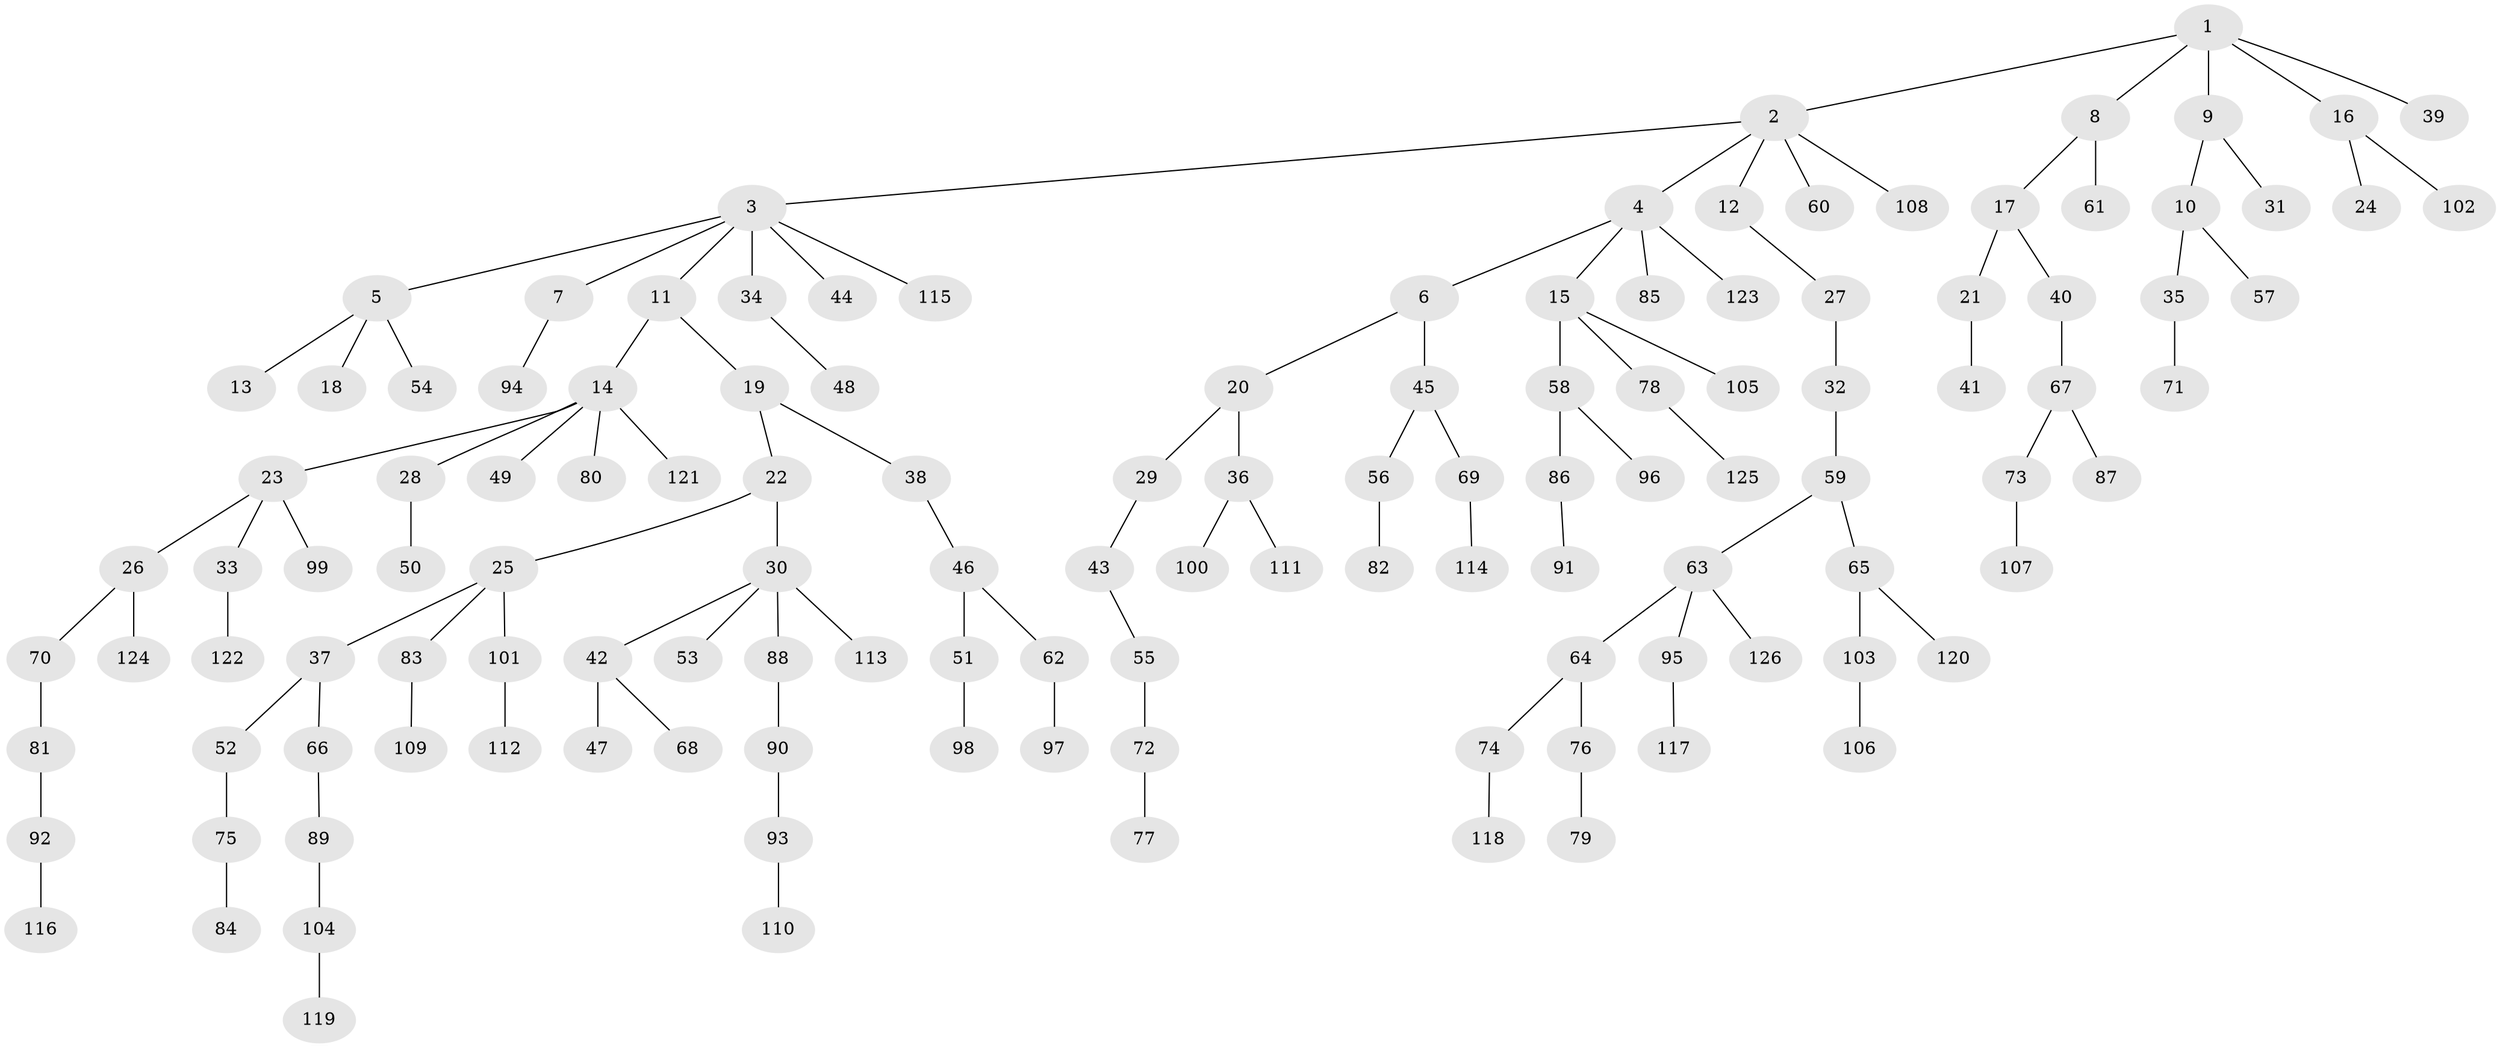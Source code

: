 // coarse degree distribution, {1: 0.6190476190476191, 2: 0.2857142857142857, 5: 0.031746031746031744, 4: 0.047619047619047616, 27: 0.015873015873015872}
// Generated by graph-tools (version 1.1) at 2025/56/03/04/25 21:56:41]
// undirected, 126 vertices, 125 edges
graph export_dot {
graph [start="1"]
  node [color=gray90,style=filled];
  1;
  2;
  3;
  4;
  5;
  6;
  7;
  8;
  9;
  10;
  11;
  12;
  13;
  14;
  15;
  16;
  17;
  18;
  19;
  20;
  21;
  22;
  23;
  24;
  25;
  26;
  27;
  28;
  29;
  30;
  31;
  32;
  33;
  34;
  35;
  36;
  37;
  38;
  39;
  40;
  41;
  42;
  43;
  44;
  45;
  46;
  47;
  48;
  49;
  50;
  51;
  52;
  53;
  54;
  55;
  56;
  57;
  58;
  59;
  60;
  61;
  62;
  63;
  64;
  65;
  66;
  67;
  68;
  69;
  70;
  71;
  72;
  73;
  74;
  75;
  76;
  77;
  78;
  79;
  80;
  81;
  82;
  83;
  84;
  85;
  86;
  87;
  88;
  89;
  90;
  91;
  92;
  93;
  94;
  95;
  96;
  97;
  98;
  99;
  100;
  101;
  102;
  103;
  104;
  105;
  106;
  107;
  108;
  109;
  110;
  111;
  112;
  113;
  114;
  115;
  116;
  117;
  118;
  119;
  120;
  121;
  122;
  123;
  124;
  125;
  126;
  1 -- 2;
  1 -- 8;
  1 -- 9;
  1 -- 16;
  1 -- 39;
  2 -- 3;
  2 -- 4;
  2 -- 12;
  2 -- 60;
  2 -- 108;
  3 -- 5;
  3 -- 7;
  3 -- 11;
  3 -- 34;
  3 -- 44;
  3 -- 115;
  4 -- 6;
  4 -- 15;
  4 -- 85;
  4 -- 123;
  5 -- 13;
  5 -- 18;
  5 -- 54;
  6 -- 20;
  6 -- 45;
  7 -- 94;
  8 -- 17;
  8 -- 61;
  9 -- 10;
  9 -- 31;
  10 -- 35;
  10 -- 57;
  11 -- 14;
  11 -- 19;
  12 -- 27;
  14 -- 23;
  14 -- 28;
  14 -- 49;
  14 -- 80;
  14 -- 121;
  15 -- 58;
  15 -- 78;
  15 -- 105;
  16 -- 24;
  16 -- 102;
  17 -- 21;
  17 -- 40;
  19 -- 22;
  19 -- 38;
  20 -- 29;
  20 -- 36;
  21 -- 41;
  22 -- 25;
  22 -- 30;
  23 -- 26;
  23 -- 33;
  23 -- 99;
  25 -- 37;
  25 -- 83;
  25 -- 101;
  26 -- 70;
  26 -- 124;
  27 -- 32;
  28 -- 50;
  29 -- 43;
  30 -- 42;
  30 -- 53;
  30 -- 88;
  30 -- 113;
  32 -- 59;
  33 -- 122;
  34 -- 48;
  35 -- 71;
  36 -- 100;
  36 -- 111;
  37 -- 52;
  37 -- 66;
  38 -- 46;
  40 -- 67;
  42 -- 47;
  42 -- 68;
  43 -- 55;
  45 -- 56;
  45 -- 69;
  46 -- 51;
  46 -- 62;
  51 -- 98;
  52 -- 75;
  55 -- 72;
  56 -- 82;
  58 -- 86;
  58 -- 96;
  59 -- 63;
  59 -- 65;
  62 -- 97;
  63 -- 64;
  63 -- 95;
  63 -- 126;
  64 -- 74;
  64 -- 76;
  65 -- 103;
  65 -- 120;
  66 -- 89;
  67 -- 73;
  67 -- 87;
  69 -- 114;
  70 -- 81;
  72 -- 77;
  73 -- 107;
  74 -- 118;
  75 -- 84;
  76 -- 79;
  78 -- 125;
  81 -- 92;
  83 -- 109;
  86 -- 91;
  88 -- 90;
  89 -- 104;
  90 -- 93;
  92 -- 116;
  93 -- 110;
  95 -- 117;
  101 -- 112;
  103 -- 106;
  104 -- 119;
}
